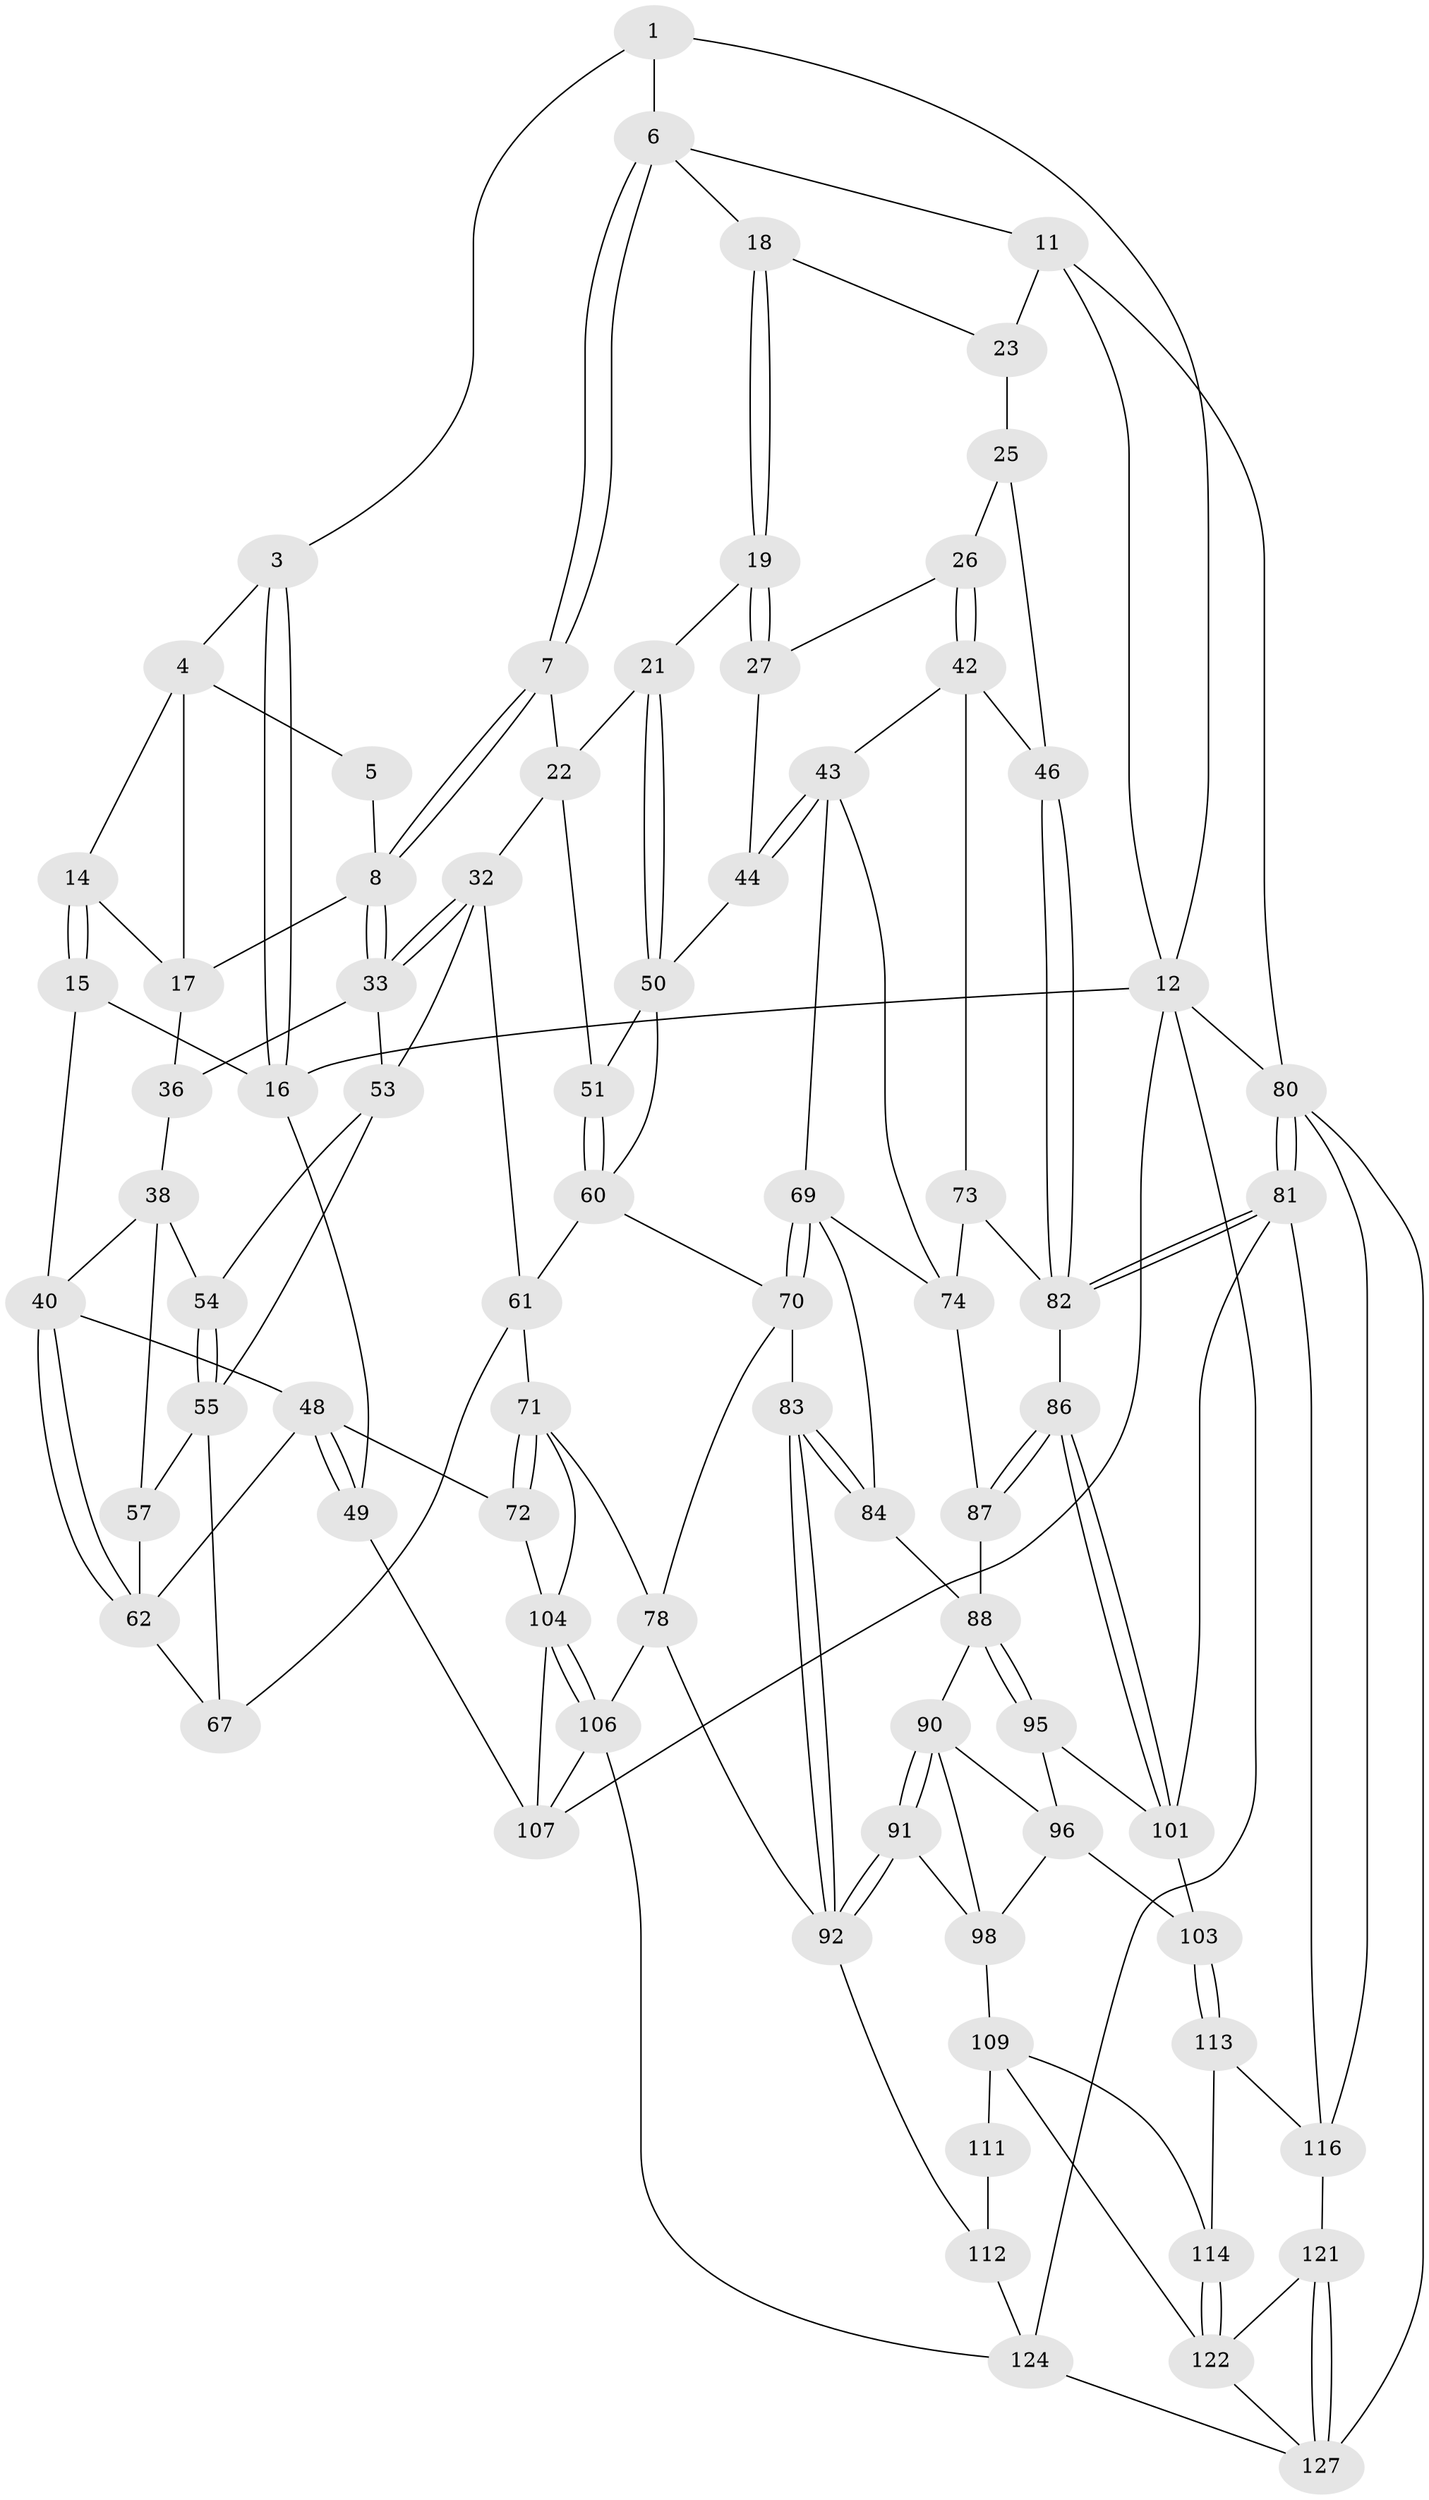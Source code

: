 // Generated by graph-tools (version 1.1) at 2025/52/02/27/25 19:52:42]
// undirected, 78 vertices, 170 edges
graph export_dot {
graph [start="1"]
  node [color=gray90,style=filled];
  1 [pos="+0.43727599470097933+0",super="+2"];
  3 [pos="+0.11669465572191054+0.05433982038865712"];
  4 [pos="+0.12034643585376505+0.05664744547510668",super="+13"];
  5 [pos="+0.20530717647854957+0.03646524114876939"];
  6 [pos="+0.4748093803360432+0",super="+10"];
  7 [pos="+0.3902191660790215+0.08344037958867362"];
  8 [pos="+0.3447999033290291+0.13126244847981688",super="+9"];
  11 [pos="+1+0"];
  12 [pos="+0+0",super="+118"];
  14 [pos="+0.16115837754269652+0.15997420467307244",super="+29"];
  15 [pos="+0.03049135939185817+0.22369747518243022",super="+34"];
  16 [pos="+0.023246927338124942+0.22083285101008884",super="+30"];
  17 [pos="+0.33430968307941156+0.13585224025071427",super="+28"];
  18 [pos="+0.7168388569067086+0"];
  19 [pos="+0.7012010225205713+0.1320260295729236",super="+20"];
  21 [pos="+0.6615018794128706+0.1964461764054355"];
  22 [pos="+0.47900972828952293+0.174571910068777",super="+31"];
  23 [pos="+0.8995398591122824+0.10993618887799578",super="+24"];
  25 [pos="+0.9348396912874429+0.22500727101591242",super="+45"];
  26 [pos="+0.9299835589042212+0.22695048802597576"];
  27 [pos="+0.9181526836029322+0.23066348638837775",super="+37"];
  32 [pos="+0.4848499975062248+0.2778281497132101",super="+58"];
  33 [pos="+0.37861505851554245+0.24957667779706702",super="+35"];
  36 [pos="+0.255449675825837+0.26079735204387744"];
  38 [pos="+0.254972196928297+0.2713034186785345",super="+39"];
  40 [pos="+0.13287731879245132+0.32553826425592336",super="+41"];
  42 [pos="+0.8980250139800844+0.41205558419556454",super="+47"];
  43 [pos="+0.8336113403812774+0.40462879048207295",super="+68"];
  44 [pos="+0.8164516351968205+0.3830021263158327"];
  46 [pos="+1+0.4262384179065182"];
  48 [pos="+0+0.6060729501496012",super="+65"];
  49 [pos="+0+0.6138432149250969"];
  50 [pos="+0.6565094706245974+0.215461552296411",super="+52"];
  51 [pos="+0.5675069964480715+0.3038633561613159"];
  53 [pos="+0.3647962393294288+0.3116631253561012",super="+59"];
  54 [pos="+0.2637077221246573+0.27667824746651587"];
  55 [pos="+0.33592054854418973+0.38938585428085054",super="+56"];
  57 [pos="+0.23861925819972096+0.3075089704189167"];
  60 [pos="+0.563712959567567+0.462688248498705",super="+63"];
  61 [pos="+0.5121471564673297+0.45311820094301875",super="+66"];
  62 [pos="+0.21447101874386992+0.4011250806656799",super="+64"];
  67 [pos="+0.30465739001109665+0.42115572144164737"];
  69 [pos="+0.7754080525106193+0.5075769343049729",super="+76"];
  70 [pos="+0.5817490958206282+0.4824979432838645",super="+77"];
  71 [pos="+0.31465669002452+0.636662735770389",super="+79"];
  72 [pos="+0.1857815936537158+0.6596517777399064"];
  73 [pos="+0.8657193522864833+0.5682447685520798"];
  74 [pos="+0.8652333511570363+0.5683714543101417",super="+75"];
  78 [pos="+0.41523909147997057+0.6886702095274394",super="+94"];
  80 [pos="+1+1",super="+120"];
  81 [pos="+1+0.8984667164025584",super="+115"];
  82 [pos="+1+0.620410884380728",super="+85"];
  83 [pos="+0.624683186211375+0.6080487088131017"];
  84 [pos="+0.6871703532376008+0.6231286606929197"];
  86 [pos="+1+0.6724378038328989"];
  87 [pos="+0.8461221731582798+0.6732617707823658"];
  88 [pos="+0.8406147578618597+0.6803573844872052",super="+89"];
  90 [pos="+0.720158718236966+0.6750344005875688",super="+97"];
  91 [pos="+0.6482958574703268+0.7780335466711543"];
  92 [pos="+0.6149017711036983+0.7703608815940552",super="+93"];
  95 [pos="+0.8344759777773729+0.7226834497396915"];
  96 [pos="+0.741429097571871+0.7271021088637296",super="+99"];
  98 [pos="+0.6673372609085344+0.7861099677401573",super="+100"];
  101 [pos="+0.8803160066551973+0.8240517454870111",super="+102"];
  103 [pos="+0.7886194221833736+0.8150895554786001"];
  104 [pos="+0.2940966167775229+0.863130302969771",super="+105"];
  106 [pos="+0.3481350392849701+0.9272102904344951",super="+119"];
  107 [pos="+0.16364325106422492+0.8892932066091495",super="+108"];
  109 [pos="+0.6824959603842851+0.9171214975111966",super="+110"];
  111 [pos="+0.586001798322368+0.9188850364968044"];
  112 [pos="+0.5192708369250614+0.8623934850766825",super="+123"];
  113 [pos="+0.7543319360358429+0.910540178159437"];
  114 [pos="+0.7387717825134121+0.9179811333018946"];
  116 [pos="+0.8992722187398068+0.8877606286468321",super="+117"];
  121 [pos="+0.8254563108711477+0.9674955371430394"];
  122 [pos="+0.7504211794557246+0.9879979289493073",super="+126"];
  124 [pos="+0.43984309809848976+1",super="+125"];
  127 [pos="+0.9136108802185188+1",super="+128"];
  1 -- 6;
  1 -- 3;
  1 -- 12;
  3 -- 4;
  3 -- 16;
  3 -- 16;
  4 -- 5;
  4 -- 17;
  4 -- 14;
  5 -- 8;
  6 -- 7;
  6 -- 7;
  6 -- 18;
  6 -- 11;
  7 -- 8;
  7 -- 8;
  7 -- 22;
  8 -- 33;
  8 -- 33;
  8 -- 17;
  11 -- 12;
  11 -- 80;
  11 -- 23;
  12 -- 16;
  12 -- 80;
  12 -- 124;
  12 -- 107;
  14 -- 15 [weight=2];
  14 -- 15;
  14 -- 17;
  15 -- 16;
  15 -- 40;
  16 -- 49;
  17 -- 36;
  18 -- 19;
  18 -- 19;
  18 -- 23;
  19 -- 27 [weight=2];
  19 -- 27;
  19 -- 21;
  21 -- 22;
  21 -- 50;
  21 -- 50;
  22 -- 32;
  22 -- 51;
  23 -- 25 [weight=2];
  25 -- 26;
  25 -- 46;
  26 -- 27;
  26 -- 42;
  26 -- 42;
  27 -- 44;
  32 -- 33;
  32 -- 33;
  32 -- 61;
  32 -- 53;
  33 -- 36;
  33 -- 53;
  36 -- 38;
  38 -- 54;
  38 -- 40;
  38 -- 57;
  40 -- 62;
  40 -- 62;
  40 -- 48;
  42 -- 43;
  42 -- 73;
  42 -- 46;
  43 -- 44;
  43 -- 44;
  43 -- 74;
  43 -- 69;
  44 -- 50;
  46 -- 82;
  46 -- 82;
  48 -- 49;
  48 -- 49;
  48 -- 72;
  48 -- 62;
  49 -- 107;
  50 -- 51;
  50 -- 60;
  51 -- 60;
  51 -- 60;
  53 -- 54;
  53 -- 55;
  54 -- 55;
  54 -- 55;
  55 -- 57;
  55 -- 67;
  57 -- 62;
  60 -- 61;
  60 -- 70;
  61 -- 67;
  61 -- 71;
  62 -- 67;
  69 -- 70;
  69 -- 70;
  69 -- 84;
  69 -- 74;
  70 -- 78;
  70 -- 83;
  71 -- 72;
  71 -- 72;
  71 -- 104;
  71 -- 78;
  72 -- 104;
  73 -- 74;
  73 -- 82;
  74 -- 87;
  78 -- 106;
  78 -- 92;
  80 -- 81;
  80 -- 81;
  80 -- 116;
  80 -- 127;
  81 -- 82;
  81 -- 82;
  81 -- 116;
  81 -- 101;
  82 -- 86;
  83 -- 84;
  83 -- 84;
  83 -- 92;
  83 -- 92;
  84 -- 88;
  86 -- 87;
  86 -- 87;
  86 -- 101;
  86 -- 101;
  87 -- 88;
  88 -- 95;
  88 -- 95;
  88 -- 90;
  90 -- 91;
  90 -- 91;
  90 -- 96;
  90 -- 98;
  91 -- 92;
  91 -- 92;
  91 -- 98;
  92 -- 112;
  95 -- 96;
  95 -- 101;
  96 -- 103;
  96 -- 98;
  98 -- 109;
  101 -- 103;
  103 -- 113;
  103 -- 113;
  104 -- 106;
  104 -- 106;
  104 -- 107;
  106 -- 107;
  106 -- 124;
  109 -- 114;
  109 -- 122;
  109 -- 111;
  111 -- 112 [weight=2];
  112 -- 124;
  113 -- 114;
  113 -- 116;
  114 -- 122;
  114 -- 122;
  116 -- 121;
  121 -- 122;
  121 -- 127;
  121 -- 127;
  122 -- 127;
  124 -- 127;
}
